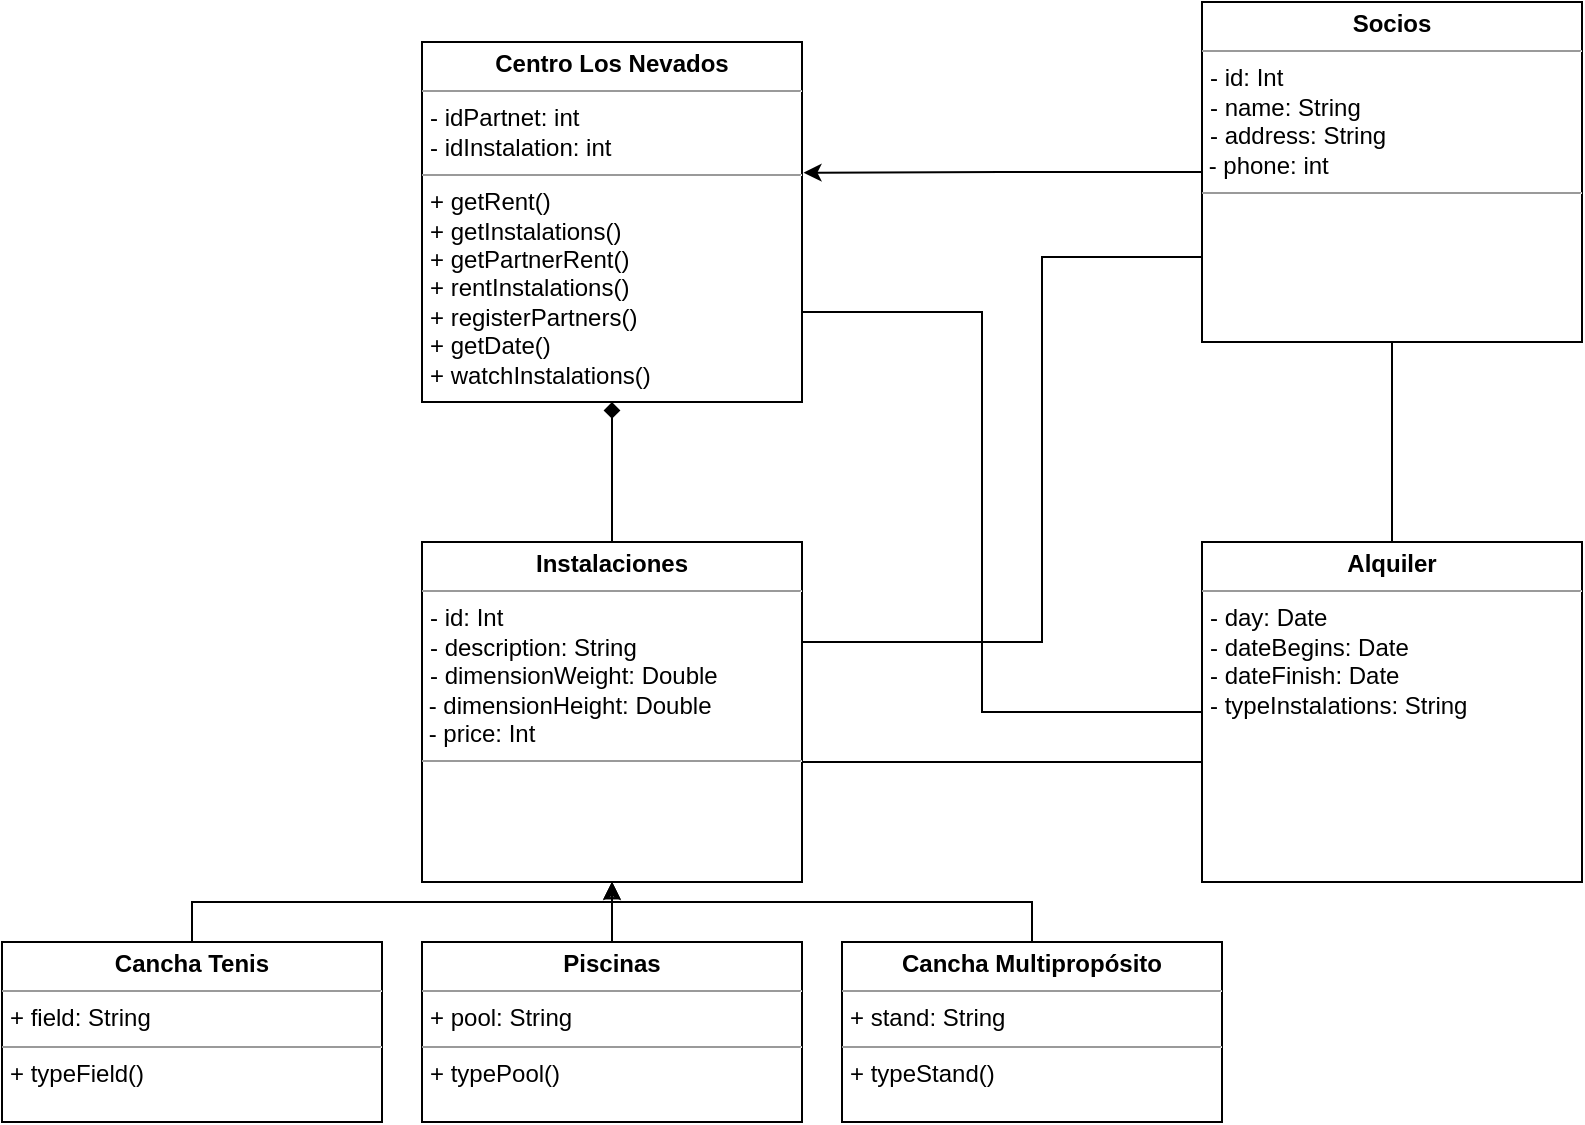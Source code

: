 <mxfile version="22.0.0" type="google">
  <diagram id="ymc8M5dILGtQN0MMqkHh" name="Página-1">
    <mxGraphModel grid="1" page="1" gridSize="10" guides="1" tooltips="1" connect="1" arrows="1" fold="1" pageScale="1" pageWidth="827" pageHeight="1169" math="0" shadow="0">
      <root>
        <mxCell id="0" />
        <mxCell id="1" parent="0" />
        <mxCell id="ICqarB20RXLlDVl6I7EQ-23" style="edgeStyle=orthogonalEdgeStyle;rounded=0;orthogonalLoop=1;jettySize=auto;html=1;exitX=0.5;exitY=0;exitDx=0;exitDy=0;entryX=0.5;entryY=1;entryDx=0;entryDy=0;strokeColor=#000000;endArrow=diamond;endFill=1;startArrow=none;startFill=0;fillColor=#000000;" edge="1" parent="1" source="YlZONBbwJ2zgviwuMvOm-1" target="ICqarB20RXLlDVl6I7EQ-21">
          <mxGeometry relative="1" as="geometry" />
        </mxCell>
        <mxCell id="Y4OkIXts8-Wwqq34TD2o-10" style="edgeStyle=orthogonalEdgeStyle;rounded=0;orthogonalLoop=1;jettySize=auto;html=1;entryX=0;entryY=0.5;entryDx=0;entryDy=0;endArrow=none;endFill=0;" edge="1" parent="1" source="YlZONBbwJ2zgviwuMvOm-1" target="Y4OkIXts8-Wwqq34TD2o-3">
          <mxGeometry relative="1" as="geometry">
            <Array as="points">
              <mxPoint x="420" y="440" />
            </Array>
          </mxGeometry>
        </mxCell>
        <mxCell id="Y4OkIXts8-Wwqq34TD2o-11" style="edgeStyle=orthogonalEdgeStyle;rounded=0;orthogonalLoop=1;jettySize=auto;html=1;exitX=1;exitY=0.5;exitDx=0;exitDy=0;entryX=0;entryY=0.75;entryDx=0;entryDy=0;endArrow=none;endFill=0;" edge="1" parent="1" source="YlZONBbwJ2zgviwuMvOm-1" target="Y4OkIXts8-Wwqq34TD2o-1">
          <mxGeometry relative="1" as="geometry">
            <Array as="points">
              <mxPoint x="220" y="380" />
              <mxPoint x="340" y="380" />
              <mxPoint x="340" y="187" />
            </Array>
          </mxGeometry>
        </mxCell>
        <mxCell id="YlZONBbwJ2zgviwuMvOm-1" value="&lt;p style=&quot;margin:0px;margin-top:4px;text-align:center;&quot;&gt;&lt;b&gt;Instalaciones&lt;/b&gt;&lt;/p&gt;&lt;hr size=&quot;1&quot;&gt;&lt;p style=&quot;margin:0px;margin-left:4px;&quot;&gt;- id: Int&lt;/p&gt;&lt;p style=&quot;margin:0px;margin-left:4px;&quot;&gt;- description: String&lt;/p&gt;&lt;p style=&quot;margin:0px;margin-left:4px;&quot;&gt;- dimensionWeight: Double&lt;/p&gt;&amp;nbsp;- dimensionHeight: Double&lt;br&gt;&amp;nbsp;- price: Int&lt;hr size=&quot;1&quot;&gt;&lt;p style=&quot;margin:0px;margin-left:4px;&quot;&gt;&lt;br&gt;&lt;/p&gt;" style="verticalAlign=top;align=left;overflow=fill;fontSize=12;fontFamily=Helvetica;html=1;" vertex="1" parent="1">
          <mxGeometry x="30" y="330" width="190" height="170" as="geometry" />
        </mxCell>
        <mxCell id="Y4OkIXts8-Wwqq34TD2o-7" style="edgeStyle=orthogonalEdgeStyle;rounded=0;orthogonalLoop=1;jettySize=auto;html=1;exitX=0.5;exitY=0;exitDx=0;exitDy=0;entryX=0.5;entryY=1;entryDx=0;entryDy=0;" edge="1" parent="1" source="ICqarB20RXLlDVl6I7EQ-1" target="YlZONBbwJ2zgviwuMvOm-1">
          <mxGeometry relative="1" as="geometry">
            <Array as="points">
              <mxPoint x="-85" y="510" />
              <mxPoint x="125" y="510" />
            </Array>
          </mxGeometry>
        </mxCell>
        <mxCell id="ICqarB20RXLlDVl6I7EQ-1" value="&lt;p style=&quot;margin:0px;margin-top:4px;text-align:center;&quot;&gt;&lt;b&gt;Cancha Tenis&lt;/b&gt;&lt;/p&gt;&lt;hr size=&quot;1&quot;&gt;&lt;p style=&quot;margin:0px;margin-left:4px;&quot;&gt;+ field: String&lt;span style=&quot;background-color: initial;&quot;&gt;&amp;nbsp;&lt;/span&gt;&lt;span style=&quot;background-color: initial;&quot;&gt;&amp;nbsp;&lt;/span&gt;&lt;/p&gt;&lt;hr size=&quot;1&quot;&gt;&lt;p style=&quot;margin:0px;margin-left:4px;&quot;&gt;+ typeField()&amp;nbsp;&lt;/p&gt;" style="verticalAlign=top;align=left;overflow=fill;fontSize=12;fontFamily=Helvetica;html=1;" vertex="1" parent="1">
          <mxGeometry x="-180" y="530" width="190" height="90" as="geometry" />
        </mxCell>
        <mxCell id="ICqarB20RXLlDVl6I7EQ-9" value="" style="edgeStyle=orthogonalEdgeStyle;rounded=0;orthogonalLoop=1;jettySize=auto;html=1;endArrow=block;endFill=0;" edge="1" parent="1" source="ICqarB20RXLlDVl6I7EQ-4" target="YlZONBbwJ2zgviwuMvOm-1">
          <mxGeometry relative="1" as="geometry" />
        </mxCell>
        <mxCell id="ICqarB20RXLlDVl6I7EQ-4" value="&lt;p style=&quot;margin:0px;margin-top:4px;text-align:center;&quot;&gt;&lt;b&gt;Piscinas&lt;/b&gt;&lt;/p&gt;&lt;hr size=&quot;1&quot;&gt;&lt;p style=&quot;margin:0px;margin-left:4px;&quot;&gt;+ pool: String&lt;span style=&quot;background-color: initial;&quot;&gt;&amp;nbsp;&amp;nbsp;&lt;/span&gt;&lt;/p&gt;&lt;hr size=&quot;1&quot;&gt;&lt;p style=&quot;margin:0px;margin-left:4px;&quot;&gt;+ typePool()&amp;nbsp;&lt;/p&gt;" style="verticalAlign=top;align=left;overflow=fill;fontSize=12;fontFamily=Helvetica;html=1;" vertex="1" parent="1">
          <mxGeometry x="30" y="530" width="190" height="90" as="geometry" />
        </mxCell>
        <mxCell id="Y4OkIXts8-Wwqq34TD2o-6" style="edgeStyle=orthogonalEdgeStyle;rounded=0;orthogonalLoop=1;jettySize=auto;html=1;exitX=0.5;exitY=0;exitDx=0;exitDy=0;endArrow=block;endFill=0;" edge="1" parent="1" source="ICqarB20RXLlDVl6I7EQ-5" target="YlZONBbwJ2zgviwuMvOm-1">
          <mxGeometry relative="1" as="geometry">
            <Array as="points">
              <mxPoint x="335" y="510" />
              <mxPoint x="125" y="510" />
            </Array>
          </mxGeometry>
        </mxCell>
        <mxCell id="ICqarB20RXLlDVl6I7EQ-5" value="&lt;p style=&quot;margin:0px;margin-top:4px;text-align:center;&quot;&gt;&lt;b&gt;Cancha&amp;nbsp;&lt;/b&gt;&lt;b style=&quot;background-color: initial;&quot;&gt;Multipropósito&lt;/b&gt;&lt;/p&gt;&lt;hr size=&quot;1&quot;&gt;&lt;p style=&quot;margin:0px;margin-left:4px;&quot;&gt;+ stand: String&lt;span style=&quot;background-color: initial;&quot;&gt;&amp;nbsp;&amp;nbsp;&lt;/span&gt;&lt;/p&gt;&lt;hr size=&quot;1&quot;&gt;&lt;p style=&quot;margin:0px;margin-left:4px;&quot;&gt;+ typeStand()&amp;nbsp;&lt;/p&gt;" style="verticalAlign=top;align=left;overflow=fill;fontSize=12;fontFamily=Helvetica;html=1;" vertex="1" parent="1">
          <mxGeometry x="240" y="530" width="190" height="90" as="geometry" />
        </mxCell>
        <mxCell id="ICqarB20RXLlDVl6I7EQ-21" value="&lt;p style=&quot;margin:0px;margin-top:4px;text-align:center;&quot;&gt;&lt;b&gt;Centro Los Nevados&lt;/b&gt;&lt;/p&gt;&lt;hr size=&quot;1&quot;&gt;&lt;p style=&quot;margin: 0px 0px 0px 4px;&quot;&gt;&lt;span style=&quot;background-color: initial;&quot;&gt;- idPartnet: int&lt;/span&gt;&lt;br&gt;&lt;/p&gt;&lt;p style=&quot;margin: 0px 0px 0px 4px;&quot;&gt;&lt;span style=&quot;background-color: initial;&quot;&gt;- idInstalation: int&amp;nbsp;&lt;/span&gt;&lt;/p&gt;&lt;hr size=&quot;1&quot;&gt;&lt;p style=&quot;margin:0px;margin-left:4px;&quot;&gt;&lt;span style=&quot;background-color: initial;&quot;&gt;+ getRent()&lt;/span&gt;&lt;/p&gt;&lt;p style=&quot;margin:0px;margin-left:4px;&quot;&gt;&lt;span style=&quot;background-color: initial;&quot;&gt;+ getInstalations()&lt;/span&gt;&lt;/p&gt;&lt;p style=&quot;margin:0px;margin-left:4px;&quot;&gt;&lt;span style=&quot;background-color: initial;&quot;&gt;+ getPartnerRent()&lt;/span&gt;&lt;/p&gt;&lt;p style=&quot;border-color: var(--border-color); margin: 0px 0px 0px 4px;&quot;&gt;+ rentInstalations()&lt;/p&gt;&lt;p style=&quot;border-color: var(--border-color); margin: 0px 0px 0px 4px;&quot;&gt;+ registerPartners()&lt;/p&gt;&lt;p style=&quot;border-color: var(--border-color); margin: 0px 0px 0px 4px;&quot;&gt;+ getDate()&lt;/p&gt;&lt;p style=&quot;border-color: var(--border-color); margin: 0px 0px 0px 4px;&quot;&gt;+ watchInstalations()&lt;/p&gt;" style="verticalAlign=top;align=left;overflow=fill;fontSize=12;fontFamily=Helvetica;html=1;" vertex="1" parent="1">
          <mxGeometry x="30" y="80" width="190" height="180" as="geometry" />
        </mxCell>
        <mxCell id="Y4OkIXts8-Wwqq34TD2o-1" value="&lt;p style=&quot;margin:0px;margin-top:4px;text-align:center;&quot;&gt;&lt;b&gt;Socios&lt;/b&gt;&lt;/p&gt;&lt;hr size=&quot;1&quot;&gt;&lt;p style=&quot;margin:0px;margin-left:4px;&quot;&gt;- id: Int&lt;/p&gt;&lt;p style=&quot;margin:0px;margin-left:4px;&quot;&gt;- name: String&lt;/p&gt;&lt;p style=&quot;margin:0px;margin-left:4px;&quot;&gt;- address: String&lt;/p&gt;&amp;nbsp;- phone: int&lt;br&gt;&lt;hr size=&quot;1&quot;&gt;&lt;p style=&quot;margin:0px;margin-left:4px;&quot;&gt;&lt;br&gt;&lt;/p&gt;&lt;p style=&quot;margin:0px;margin-left:4px;&quot;&gt;&lt;br&gt;&lt;/p&gt;&lt;p style=&quot;margin:0px;margin-left:4px;&quot;&gt;&lt;br&gt;&lt;/p&gt;" style="verticalAlign=top;align=left;overflow=fill;fontSize=12;fontFamily=Helvetica;html=1;" vertex="1" parent="1">
          <mxGeometry x="420" y="60" width="190" height="170" as="geometry" />
        </mxCell>
        <mxCell id="Y4OkIXts8-Wwqq34TD2o-4" style="edgeStyle=orthogonalEdgeStyle;rounded=0;orthogonalLoop=1;jettySize=auto;html=1;exitX=0.5;exitY=0;exitDx=0;exitDy=0;entryX=0.5;entryY=1;entryDx=0;entryDy=0;endArrow=none;endFill=0;" edge="1" parent="1" source="Y4OkIXts8-Wwqq34TD2o-3" target="Y4OkIXts8-Wwqq34TD2o-1">
          <mxGeometry relative="1" as="geometry" />
        </mxCell>
        <mxCell id="Y4OkIXts8-Wwqq34TD2o-9" style="edgeStyle=orthogonalEdgeStyle;rounded=0;orthogonalLoop=1;jettySize=auto;html=1;exitX=0;exitY=0.5;exitDx=0;exitDy=0;entryX=1;entryY=0.75;entryDx=0;entryDy=0;endArrow=none;endFill=0;" edge="1" parent="1" source="Y4OkIXts8-Wwqq34TD2o-3" target="ICqarB20RXLlDVl6I7EQ-21">
          <mxGeometry relative="1" as="geometry">
            <Array as="points">
              <mxPoint x="310" y="415" />
              <mxPoint x="310" y="215" />
            </Array>
          </mxGeometry>
        </mxCell>
        <mxCell id="Y4OkIXts8-Wwqq34TD2o-3" value="&lt;p style=&quot;margin:0px;margin-top:4px;text-align:center;&quot;&gt;&lt;br&gt;&lt;/p&gt;" style="verticalAlign=top;align=left;overflow=fill;fontSize=12;fontFamily=Helvetica;html=1;" vertex="1" parent="1">
          <mxGeometry x="420" y="330" width="190" height="170" as="geometry" />
        </mxCell>
        <mxCell id="Y4OkIXts8-Wwqq34TD2o-8" style="edgeStyle=orthogonalEdgeStyle;rounded=0;orthogonalLoop=1;jettySize=auto;html=1;exitX=0;exitY=0.5;exitDx=0;exitDy=0;entryX=1.004;entryY=0.363;entryDx=0;entryDy=0;entryPerimeter=0;" edge="1" parent="1" source="Y4OkIXts8-Wwqq34TD2o-1" target="ICqarB20RXLlDVl6I7EQ-21">
          <mxGeometry relative="1" as="geometry" />
        </mxCell>
        <mxCell id="Y4OkIXts8-Wwqq34TD2o-12" value="&lt;p style=&quot;margin:0px;margin-top:4px;text-align:center;&quot;&gt;&lt;b&gt;Alquiler&lt;/b&gt;&lt;/p&gt;&lt;hr style=&quot;border-color: var(--border-color);&quot; size=&quot;1&quot;&gt;&lt;p style=&quot;border-color: var(--border-color); margin: 0px 0px 0px 4px;&quot;&gt;- day: Date&lt;/p&gt;&lt;p style=&quot;border-color: var(--border-color); margin: 0px 0px 0px 4px;&quot;&gt;- dateBegins: Date&lt;/p&gt;&lt;p style=&quot;border-color: var(--border-color); margin: 0px 0px 0px 4px;&quot;&gt;- dateFinish: Date&lt;/p&gt;&lt;p style=&quot;border-color: var(--border-color); margin: 0px 0px 0px 4px;&quot;&gt;- typeInstalations: String&lt;/p&gt;&lt;p style=&quot;margin:0px;margin-left:4px;&quot;&gt;&lt;br&gt;&lt;/p&gt;" style="verticalAlign=top;align=left;overflow=fill;fontSize=12;fontFamily=Helvetica;html=1;whiteSpace=wrap;" vertex="1" parent="1">
          <mxGeometry x="420" y="330" width="190" height="170" as="geometry" />
        </mxCell>
      </root>
    </mxGraphModel>
  </diagram>
</mxfile>
